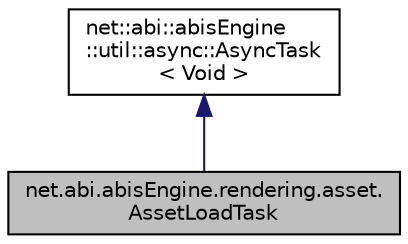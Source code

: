 digraph "net.abi.abisEngine.rendering.asset.AssetLoadTask"
{
 // LATEX_PDF_SIZE
  edge [fontname="Helvetica",fontsize="10",labelfontname="Helvetica",labelfontsize="10"];
  node [fontname="Helvetica",fontsize="10",shape=record];
  Node1 [label="net.abi.abisEngine.rendering.asset.\lAssetLoadTask",height=0.2,width=0.4,color="black", fillcolor="grey75", style="filled", fontcolor="black",tooltip=" "];
  Node2 -> Node1 [dir="back",color="midnightblue",fontsize="10",style="solid",fontname="Helvetica"];
  Node2 [label="net::abi::abisEngine\l::util::async::AsyncTask\l\< Void \>",height=0.2,width=0.4,color="black", fillcolor="white", style="filled",URL="$df/d2e/interfacenet_1_1abi_1_1abis_engine_1_1util_1_1async_1_1_async_task.html",tooltip=" "];
}
